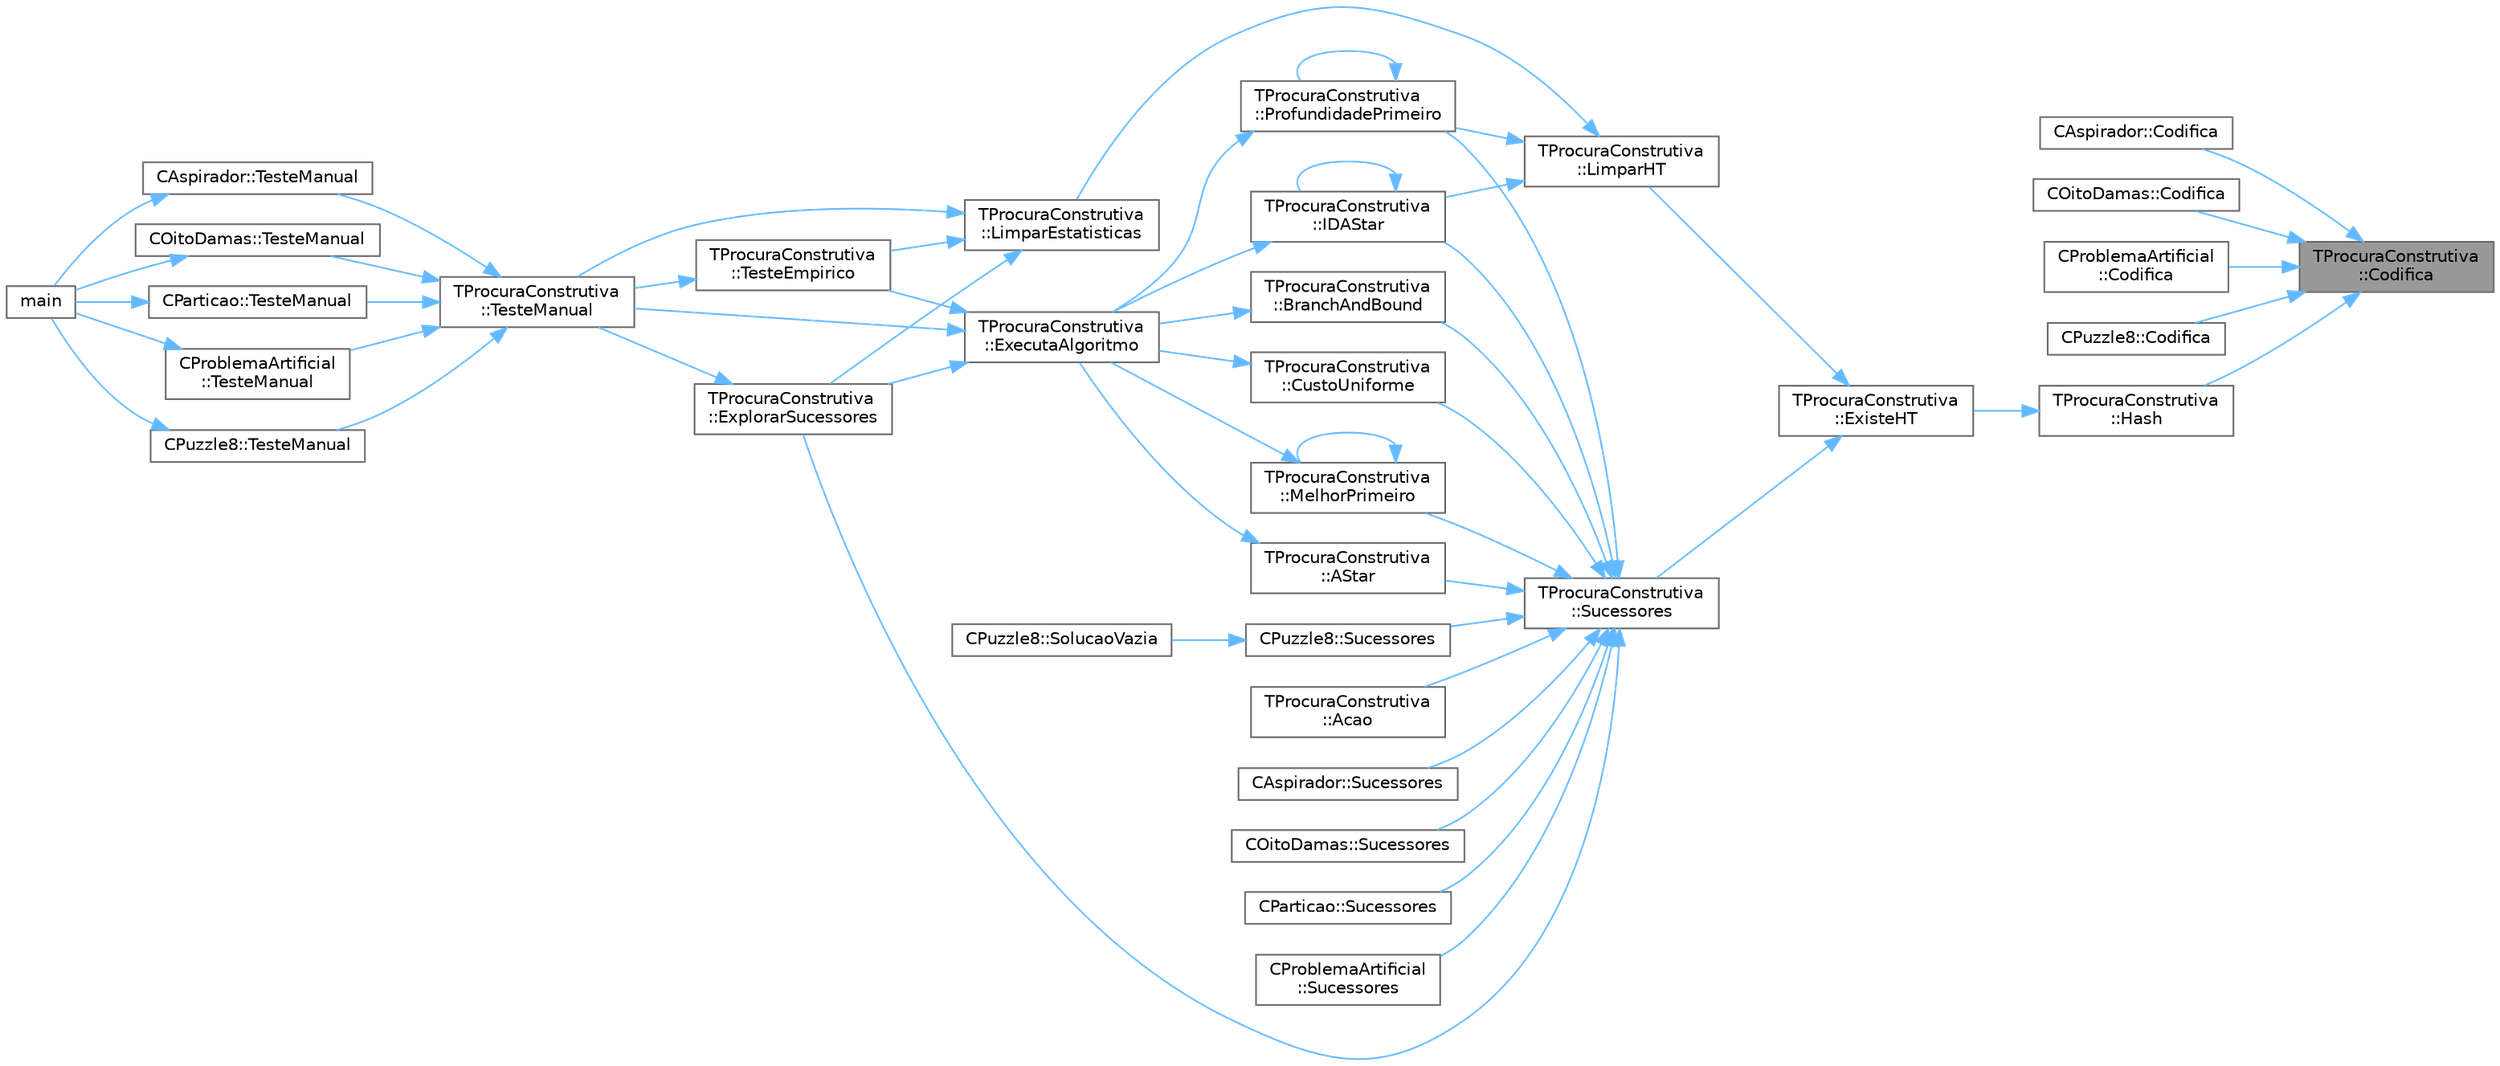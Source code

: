 digraph "TProcuraConstrutiva::Codifica"
{
 // LATEX_PDF_SIZE
  bgcolor="transparent";
  edge [fontname=Helvetica,fontsize=10,labelfontname=Helvetica,labelfontsize=10];
  node [fontname=Helvetica,fontsize=10,shape=box,height=0.2,width=0.4];
  rankdir="RL";
  Node1 [id="Node000001",label="TProcuraConstrutiva\l::Codifica",height=0.2,width=0.4,color="gray40", fillcolor="grey60", style="filled", fontcolor="black",tooltip="Codifica o estado para um vetor de inteiros de 64 bits."];
  Node1 -> Node2 [id="edge53_Node000001_Node000002",dir="back",color="steelblue1",style="solid",tooltip=" "];
  Node2 [id="Node000002",label="CAspirador::Codifica",height=0.2,width=0.4,color="grey40", fillcolor="white", style="filled",URL="$classCAspirador.html#a856e23c30c70be5345f56979b27fdc1d",tooltip="Codifica o estado para um vetor de inteiros de 64 bits."];
  Node1 -> Node3 [id="edge54_Node000001_Node000003",dir="back",color="steelblue1",style="solid",tooltip=" "];
  Node3 [id="Node000003",label="COitoDamas::Codifica",height=0.2,width=0.4,color="grey40", fillcolor="white", style="filled",URL="$classCOitoDamas.html#a0e4d6e25bdbccb703b39604d286e62bf",tooltip="Codifica o estado para um vetor de inteiros de 64 bits."];
  Node1 -> Node4 [id="edge55_Node000001_Node000004",dir="back",color="steelblue1",style="solid",tooltip=" "];
  Node4 [id="Node000004",label="CProblemaArtificial\l::Codifica",height=0.2,width=0.4,color="grey40", fillcolor="white", style="filled",URL="$classCProblemaArtificial.html#ab8d1a6b1cac40764804e09a3ff110b6e",tooltip="Codifica o estado para um vetor de inteiros de 64 bits."];
  Node1 -> Node5 [id="edge56_Node000001_Node000005",dir="back",color="steelblue1",style="solid",tooltip=" "];
  Node5 [id="Node000005",label="CPuzzle8::Codifica",height=0.2,width=0.4,color="grey40", fillcolor="white", style="filled",URL="$classCPuzzle8.html#a611b043ab56407d684e27508ef9287fa",tooltip="Codifica o estado para um vetor de inteiros de 64 bits."];
  Node1 -> Node6 [id="edge57_Node000001_Node000006",dir="back",color="steelblue1",style="solid",tooltip=" "];
  Node6 [id="Node000006",label="TProcuraConstrutiva\l::Hash",height=0.2,width=0.4,color="grey40", fillcolor="white", style="filled",URL="$classTProcuraConstrutiva.html#a70375188a6ee7775bc842a3e64f8e35c",tooltip=" "];
  Node6 -> Node7 [id="edge58_Node000006_Node000007",dir="back",color="steelblue1",style="solid",tooltip=" "];
  Node7 [id="Node000007",label="TProcuraConstrutiva\l::ExisteHT",height=0.2,width=0.4,color="grey40", fillcolor="white", style="filled",URL="$classTProcuraConstrutiva.html#ad7857beab462b4b09a37e70cc9c787ac",tooltip=" "];
  Node7 -> Node8 [id="edge59_Node000007_Node000008",dir="back",color="steelblue1",style="solid",tooltip=" "];
  Node8 [id="Node000008",label="TProcuraConstrutiva\l::LimparHT",height=0.2,width=0.4,color="grey40", fillcolor="white", style="filled",URL="$classTProcuraConstrutiva.html#a8b500987c88352d27a68200454cc3c8c",tooltip=" "];
  Node8 -> Node9 [id="edge60_Node000008_Node000009",dir="back",color="steelblue1",style="solid",tooltip=" "];
  Node9 [id="Node000009",label="TProcuraConstrutiva\l::IDAStar",height=0.2,width=0.4,color="grey40", fillcolor="white", style="filled",URL="$group__ProcurasInformadas.html#gae77f9608e7988052377d7025bee7c4e8",tooltip="Executa a procura IDA*, algoritmo informado."];
  Node9 -> Node10 [id="edge61_Node000009_Node000010",dir="back",color="steelblue1",style="solid",tooltip=" "];
  Node10 [id="Node000010",label="TProcuraConstrutiva\l::ExecutaAlgoritmo",height=0.2,width=0.4,color="grey40", fillcolor="white", style="filled",URL="$group__RedefinicaoOpcional.html#gae52871eb18c8ae656a2174acf43b3bb3",tooltip="Executa o algoritmo com os parametros atuais."];
  Node10 -> Node11 [id="edge62_Node000010_Node000011",dir="back",color="steelblue1",style="solid",tooltip=" "];
  Node11 [id="Node000011",label="TProcuraConstrutiva\l::ExplorarSucessores",height=0.2,width=0.4,color="grey40", fillcolor="white", style="filled",URL="$classTProcuraConstrutiva.html#ab5639efca5e48b564a8bdd9ec23a8955",tooltip=" "];
  Node11 -> Node12 [id="edge63_Node000011_Node000012",dir="back",color="steelblue1",style="solid",tooltip=" "];
  Node12 [id="Node000012",label="TProcuraConstrutiva\l::TesteManual",height=0.2,width=0.4,color="grey40", fillcolor="white", style="filled",URL="$group__RedefinicaoMandatoria.html#ga843a501e25cbaff7eb51d8d29995be3a",tooltip="Inicializa a interação com o utilizador."];
  Node12 -> Node13 [id="edge64_Node000012_Node000013",dir="back",color="steelblue1",style="solid",tooltip=" "];
  Node13 [id="Node000013",label="CAspirador::TesteManual",height=0.2,width=0.4,color="grey40", fillcolor="white", style="filled",URL="$classCAspirador.html#a718c8187439940dec18a46a9e9e024e3",tooltip="Inicializa a interação com o utilizador."];
  Node13 -> Node14 [id="edge65_Node000013_Node000014",dir="back",color="steelblue1",style="solid",tooltip=" "];
  Node14 [id="Node000014",label="main",height=0.2,width=0.4,color="grey40", fillcolor="white", style="filled",URL="$teste_8cpp.html#a0ddf1224851353fc92bfbff6f499fa97",tooltip=" "];
  Node12 -> Node15 [id="edge66_Node000012_Node000015",dir="back",color="steelblue1",style="solid",tooltip=" "];
  Node15 [id="Node000015",label="COitoDamas::TesteManual",height=0.2,width=0.4,color="grey40", fillcolor="white", style="filled",URL="$classCOitoDamas.html#a0fb443165d257ac17fc8cf5bc870404d",tooltip="Inicializa a interação com o utilizador."];
  Node15 -> Node14 [id="edge67_Node000015_Node000014",dir="back",color="steelblue1",style="solid",tooltip=" "];
  Node12 -> Node16 [id="edge68_Node000012_Node000016",dir="back",color="steelblue1",style="solid",tooltip=" "];
  Node16 [id="Node000016",label="CParticao::TesteManual",height=0.2,width=0.4,color="grey40", fillcolor="white", style="filled",URL="$classCParticao.html#aa4d328b9944991f3fc52ce0726111865",tooltip="Inicializa a interação com o utilizador."];
  Node16 -> Node14 [id="edge69_Node000016_Node000014",dir="back",color="steelblue1",style="solid",tooltip=" "];
  Node12 -> Node17 [id="edge70_Node000012_Node000017",dir="back",color="steelblue1",style="solid",tooltip=" "];
  Node17 [id="Node000017",label="CProblemaArtificial\l::TesteManual",height=0.2,width=0.4,color="grey40", fillcolor="white", style="filled",URL="$classCProblemaArtificial.html#abaad629eb538177261df40e1e27e92ed",tooltip="Inicializa a interação com o utilizador."];
  Node17 -> Node14 [id="edge71_Node000017_Node000014",dir="back",color="steelblue1",style="solid",tooltip=" "];
  Node12 -> Node18 [id="edge72_Node000012_Node000018",dir="back",color="steelblue1",style="solid",tooltip=" "];
  Node18 [id="Node000018",label="CPuzzle8::TesteManual",height=0.2,width=0.4,color="grey40", fillcolor="white", style="filled",URL="$classCPuzzle8.html#a06d2a8f5d7e3670eb6ee75d7a72b0265",tooltip="Inicializa a interação com o utilizador."];
  Node18 -> Node14 [id="edge73_Node000018_Node000014",dir="back",color="steelblue1",style="solid",tooltip=" "];
  Node10 -> Node19 [id="edge74_Node000010_Node000019",dir="back",color="steelblue1",style="solid",tooltip=" "];
  Node19 [id="Node000019",label="TProcuraConstrutiva\l::TesteEmpirico",height=0.2,width=0.4,color="grey40", fillcolor="white", style="filled",URL="$group__RedefinicaoOpcional.html#gab2fca28035f165ce7c1d40acbfc8c971",tooltip="Executa testes empíricos, em todas as configurações guardadas, nas instâncias selecionadas."];
  Node19 -> Node12 [id="edge75_Node000019_Node000012",dir="back",color="steelblue1",style="solid",tooltip=" "];
  Node10 -> Node12 [id="edge76_Node000010_Node000012",dir="back",color="steelblue1",style="solid",tooltip=" "];
  Node9 -> Node9 [id="edge77_Node000009_Node000009",dir="back",color="steelblue1",style="solid",tooltip=" "];
  Node8 -> Node20 [id="edge78_Node000008_Node000020",dir="back",color="steelblue1",style="solid",tooltip=" "];
  Node20 [id="Node000020",label="TProcuraConstrutiva\l::LimparEstatisticas",height=0.2,width=0.4,color="grey40", fillcolor="white", style="filled",URL="$classTProcuraConstrutiva.html#ae254bbde1b2e36391d575fc2836fea7f",tooltip=" "];
  Node20 -> Node11 [id="edge79_Node000020_Node000011",dir="back",color="steelblue1",style="solid",tooltip=" "];
  Node20 -> Node19 [id="edge80_Node000020_Node000019",dir="back",color="steelblue1",style="solid",tooltip=" "];
  Node20 -> Node12 [id="edge81_Node000020_Node000012",dir="back",color="steelblue1",style="solid",tooltip=" "];
  Node8 -> Node21 [id="edge82_Node000008_Node000021",dir="back",color="steelblue1",style="solid",tooltip=" "];
  Node21 [id="Node000021",label="TProcuraConstrutiva\l::ProfundidadePrimeiro",height=0.2,width=0.4,color="grey40", fillcolor="white", style="filled",URL="$group__ProcurasCegas.html#gaf00d9776f6b25d56138efb6725b86228",tooltip="Executa a procura em profundidade primeiro, algoritmo cego."];
  Node21 -> Node10 [id="edge83_Node000021_Node000010",dir="back",color="steelblue1",style="solid",tooltip=" "];
  Node21 -> Node21 [id="edge84_Node000021_Node000021",dir="back",color="steelblue1",style="solid",tooltip=" "];
  Node7 -> Node22 [id="edge85_Node000007_Node000022",dir="back",color="steelblue1",style="solid",tooltip=" "];
  Node22 [id="Node000022",label="TProcuraConstrutiva\l::Sucessores",height=0.2,width=0.4,color="grey40", fillcolor="white", style="filled",URL="$group__RedefinicaoMandatoria.html#ga0a13570d2f5a21296e3c10c2780e170c",tooltip="Coloca em sucessores a lista de estados sucessores."];
  Node22 -> Node23 [id="edge86_Node000022_Node000023",dir="back",color="steelblue1",style="solid",tooltip=" "];
  Node23 [id="Node000023",label="TProcuraConstrutiva\l::Acao",height=0.2,width=0.4,color="grey40", fillcolor="white", style="filled",URL="$group__RedefinicaoOpcional.html#gacccf4fbb52126ba19bfc456c0c6d5214",tooltip="Executa a ação (movimento, passo, jogada, lance, etc.) no estado atual."];
  Node22 -> Node24 [id="edge87_Node000022_Node000024",dir="back",color="steelblue1",style="solid",tooltip=" "];
  Node24 [id="Node000024",label="TProcuraConstrutiva\l::AStar",height=0.2,width=0.4,color="grey40", fillcolor="white", style="filled",URL="$group__ProcurasInformadas.html#ga37dd78e1a9a6742700728135f81964b4",tooltip="Executa a procura A*, algoritmo informado."];
  Node24 -> Node10 [id="edge88_Node000024_Node000010",dir="back",color="steelblue1",style="solid",tooltip=" "];
  Node22 -> Node25 [id="edge89_Node000022_Node000025",dir="back",color="steelblue1",style="solid",tooltip=" "];
  Node25 [id="Node000025",label="TProcuraConstrutiva\l::BranchAndBound",height=0.2,width=0.4,color="grey40", fillcolor="white", style="filled",URL="$group__ProcurasInformadas.html#gafe804dbf6cabda9e627500c2d4f8aafd",tooltip="Executa o algoritmo Branch-and-Bound, um algoritmo informado."];
  Node25 -> Node10 [id="edge90_Node000025_Node000010",dir="back",color="steelblue1",style="solid",tooltip=" "];
  Node22 -> Node26 [id="edge91_Node000022_Node000026",dir="back",color="steelblue1",style="solid",tooltip=" "];
  Node26 [id="Node000026",label="TProcuraConstrutiva\l::CustoUniforme",height=0.2,width=0.4,color="grey40", fillcolor="white", style="filled",URL="$group__ProcurasCegas.html#ga2343fafdecfd55b69c0ffb71e8f9426b",tooltip="Executa a procura por custo uniforme, algoritmo cego."];
  Node26 -> Node10 [id="edge92_Node000026_Node000010",dir="back",color="steelblue1",style="solid",tooltip=" "];
  Node22 -> Node11 [id="edge93_Node000022_Node000011",dir="back",color="steelblue1",style="solid",tooltip=" "];
  Node22 -> Node9 [id="edge94_Node000022_Node000009",dir="back",color="steelblue1",style="solid",tooltip=" "];
  Node22 -> Node27 [id="edge95_Node000022_Node000027",dir="back",color="steelblue1",style="solid",tooltip=" "];
  Node27 [id="Node000027",label="TProcuraConstrutiva\l::MelhorPrimeiro",height=0.2,width=0.4,color="grey40", fillcolor="white", style="filled",URL="$group__ProcurasInformadas.html#gaebb84182343041bc276e4ceceb4b13aa",tooltip="Executa a procura melhor primeiro, algoritmo informado."];
  Node27 -> Node10 [id="edge96_Node000027_Node000010",dir="back",color="steelblue1",style="solid",tooltip=" "];
  Node27 -> Node27 [id="edge97_Node000027_Node000027",dir="back",color="steelblue1",style="solid",tooltip=" "];
  Node22 -> Node21 [id="edge98_Node000022_Node000021",dir="back",color="steelblue1",style="solid",tooltip=" "];
  Node22 -> Node28 [id="edge99_Node000022_Node000028",dir="back",color="steelblue1",style="solid",tooltip=" "];
  Node28 [id="Node000028",label="CAspirador::Sucessores",height=0.2,width=0.4,color="grey40", fillcolor="white", style="filled",URL="$classCAspirador.html#ac28dba7dd58b76f9d16f44ebac66fab8",tooltip="Coloca em sucessores a lista de estados sucessores."];
  Node22 -> Node29 [id="edge100_Node000022_Node000029",dir="back",color="steelblue1",style="solid",tooltip=" "];
  Node29 [id="Node000029",label="COitoDamas::Sucessores",height=0.2,width=0.4,color="grey40", fillcolor="white", style="filled",URL="$classCOitoDamas.html#ab384df7572c5a6e34ffe28b346aaf517",tooltip="Coloca em sucessores a lista de estados sucessores."];
  Node22 -> Node30 [id="edge101_Node000022_Node000030",dir="back",color="steelblue1",style="solid",tooltip=" "];
  Node30 [id="Node000030",label="CParticao::Sucessores",height=0.2,width=0.4,color="grey40", fillcolor="white", style="filled",URL="$classCParticao.html#a5c6104354972acf2f6ed3d8ff7a8b98c",tooltip="Coloca em sucessores a lista de estados sucessores."];
  Node22 -> Node31 [id="edge102_Node000022_Node000031",dir="back",color="steelblue1",style="solid",tooltip=" "];
  Node31 [id="Node000031",label="CProblemaArtificial\l::Sucessores",height=0.2,width=0.4,color="grey40", fillcolor="white", style="filled",URL="$classCProblemaArtificial.html#a8ecd3995c8ce751d5da10cc20709175c",tooltip="Coloca em sucessores a lista de estados sucessores."];
  Node22 -> Node32 [id="edge103_Node000022_Node000032",dir="back",color="steelblue1",style="solid",tooltip=" "];
  Node32 [id="Node000032",label="CPuzzle8::Sucessores",height=0.2,width=0.4,color="grey40", fillcolor="white", style="filled",URL="$classCPuzzle8.html#a65dd2ff8c163c5542a12b2213c2fd12a",tooltip="Coloca em sucessores a lista de estados sucessores."];
  Node32 -> Node33 [id="edge104_Node000032_Node000033",dir="back",color="steelblue1",style="solid",tooltip=" "];
  Node33 [id="Node000033",label="CPuzzle8::SolucaoVazia",height=0.2,width=0.4,color="grey40", fillcolor="white", style="filled",URL="$classCPuzzle8.html#a9cf95b2a057f5368736e503565fad846",tooltip="Coloca o objecto no estado inicial da procura."];
}
